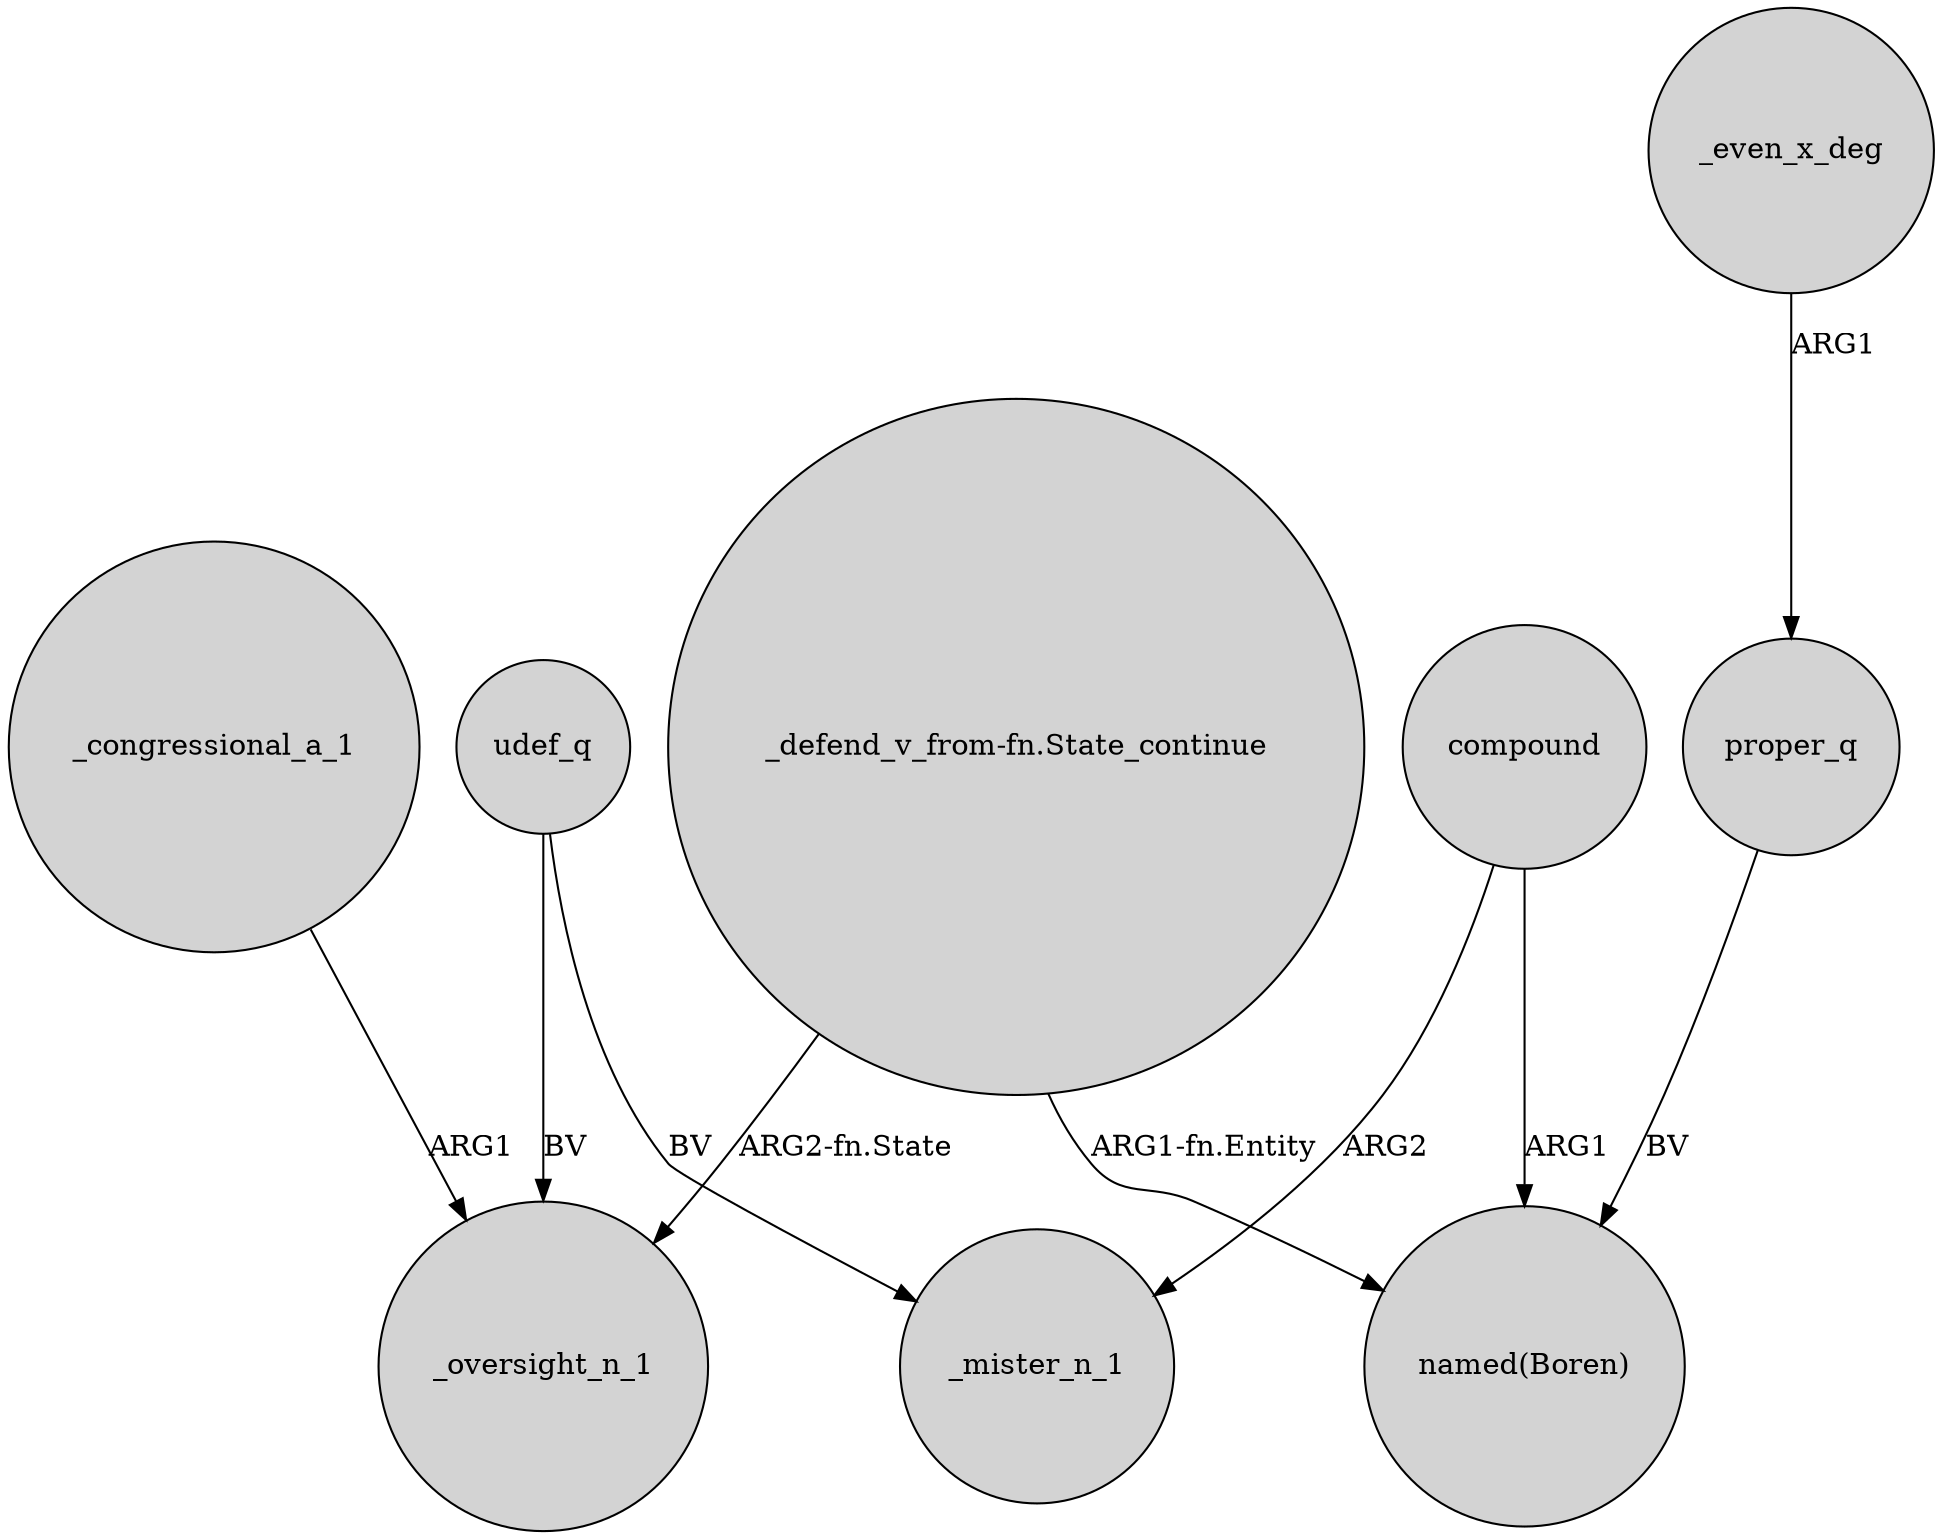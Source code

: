 digraph {
	node [shape=circle style=filled]
	_congressional_a_1 -> _oversight_n_1 [label=ARG1]
	proper_q -> "named(Boren)" [label=BV]
	compound -> _mister_n_1 [label=ARG2]
	_even_x_deg -> proper_q [label=ARG1]
	udef_q -> _mister_n_1 [label=BV]
	"_defend_v_from-fn.State_continue" -> _oversight_n_1 [label="ARG2-fn.State"]
	compound -> "named(Boren)" [label=ARG1]
	"_defend_v_from-fn.State_continue" -> "named(Boren)" [label="ARG1-fn.Entity"]
	udef_q -> _oversight_n_1 [label=BV]
}
